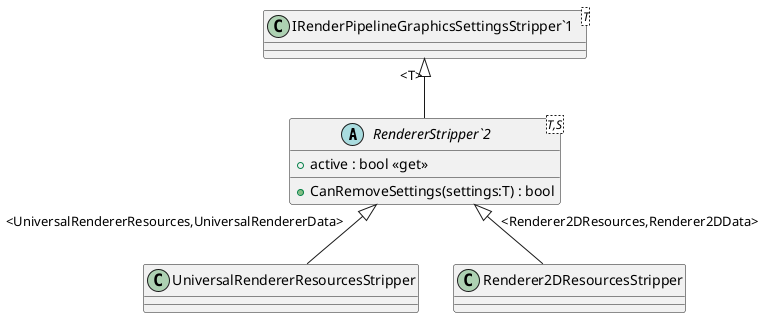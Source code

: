 @startuml
abstract class "RendererStripper`2"<T,S> {
    + active : bool <<get>>
    + CanRemoveSettings(settings:T) : bool
}
class UniversalRendererResourcesStripper {
}
class Renderer2DResourcesStripper {
}
class "IRenderPipelineGraphicsSettingsStripper`1"<T> {
}
"IRenderPipelineGraphicsSettingsStripper`1" "<T>" <|-- "RendererStripper`2"
"RendererStripper`2" "<UniversalRendererResources,UniversalRendererData>" <|-- UniversalRendererResourcesStripper
"RendererStripper`2" "<Renderer2DResources,Renderer2DData>" <|-- Renderer2DResourcesStripper
@enduml
